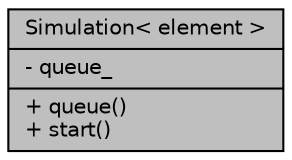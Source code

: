 digraph "Simulation&lt; element &gt;"
{
 // LATEX_PDF_SIZE
  edge [fontname="Helvetica",fontsize="10",labelfontname="Helvetica",labelfontsize="10"];
  node [fontname="Helvetica",fontsize="10",shape=record];
  Node1 [label="{Simulation\< element \>\n|- queue_\l|+ queue()\l+ start()\l}",height=0.2,width=0.4,color="black", fillcolor="grey75", style="filled", fontcolor="black",tooltip=" "];
}
